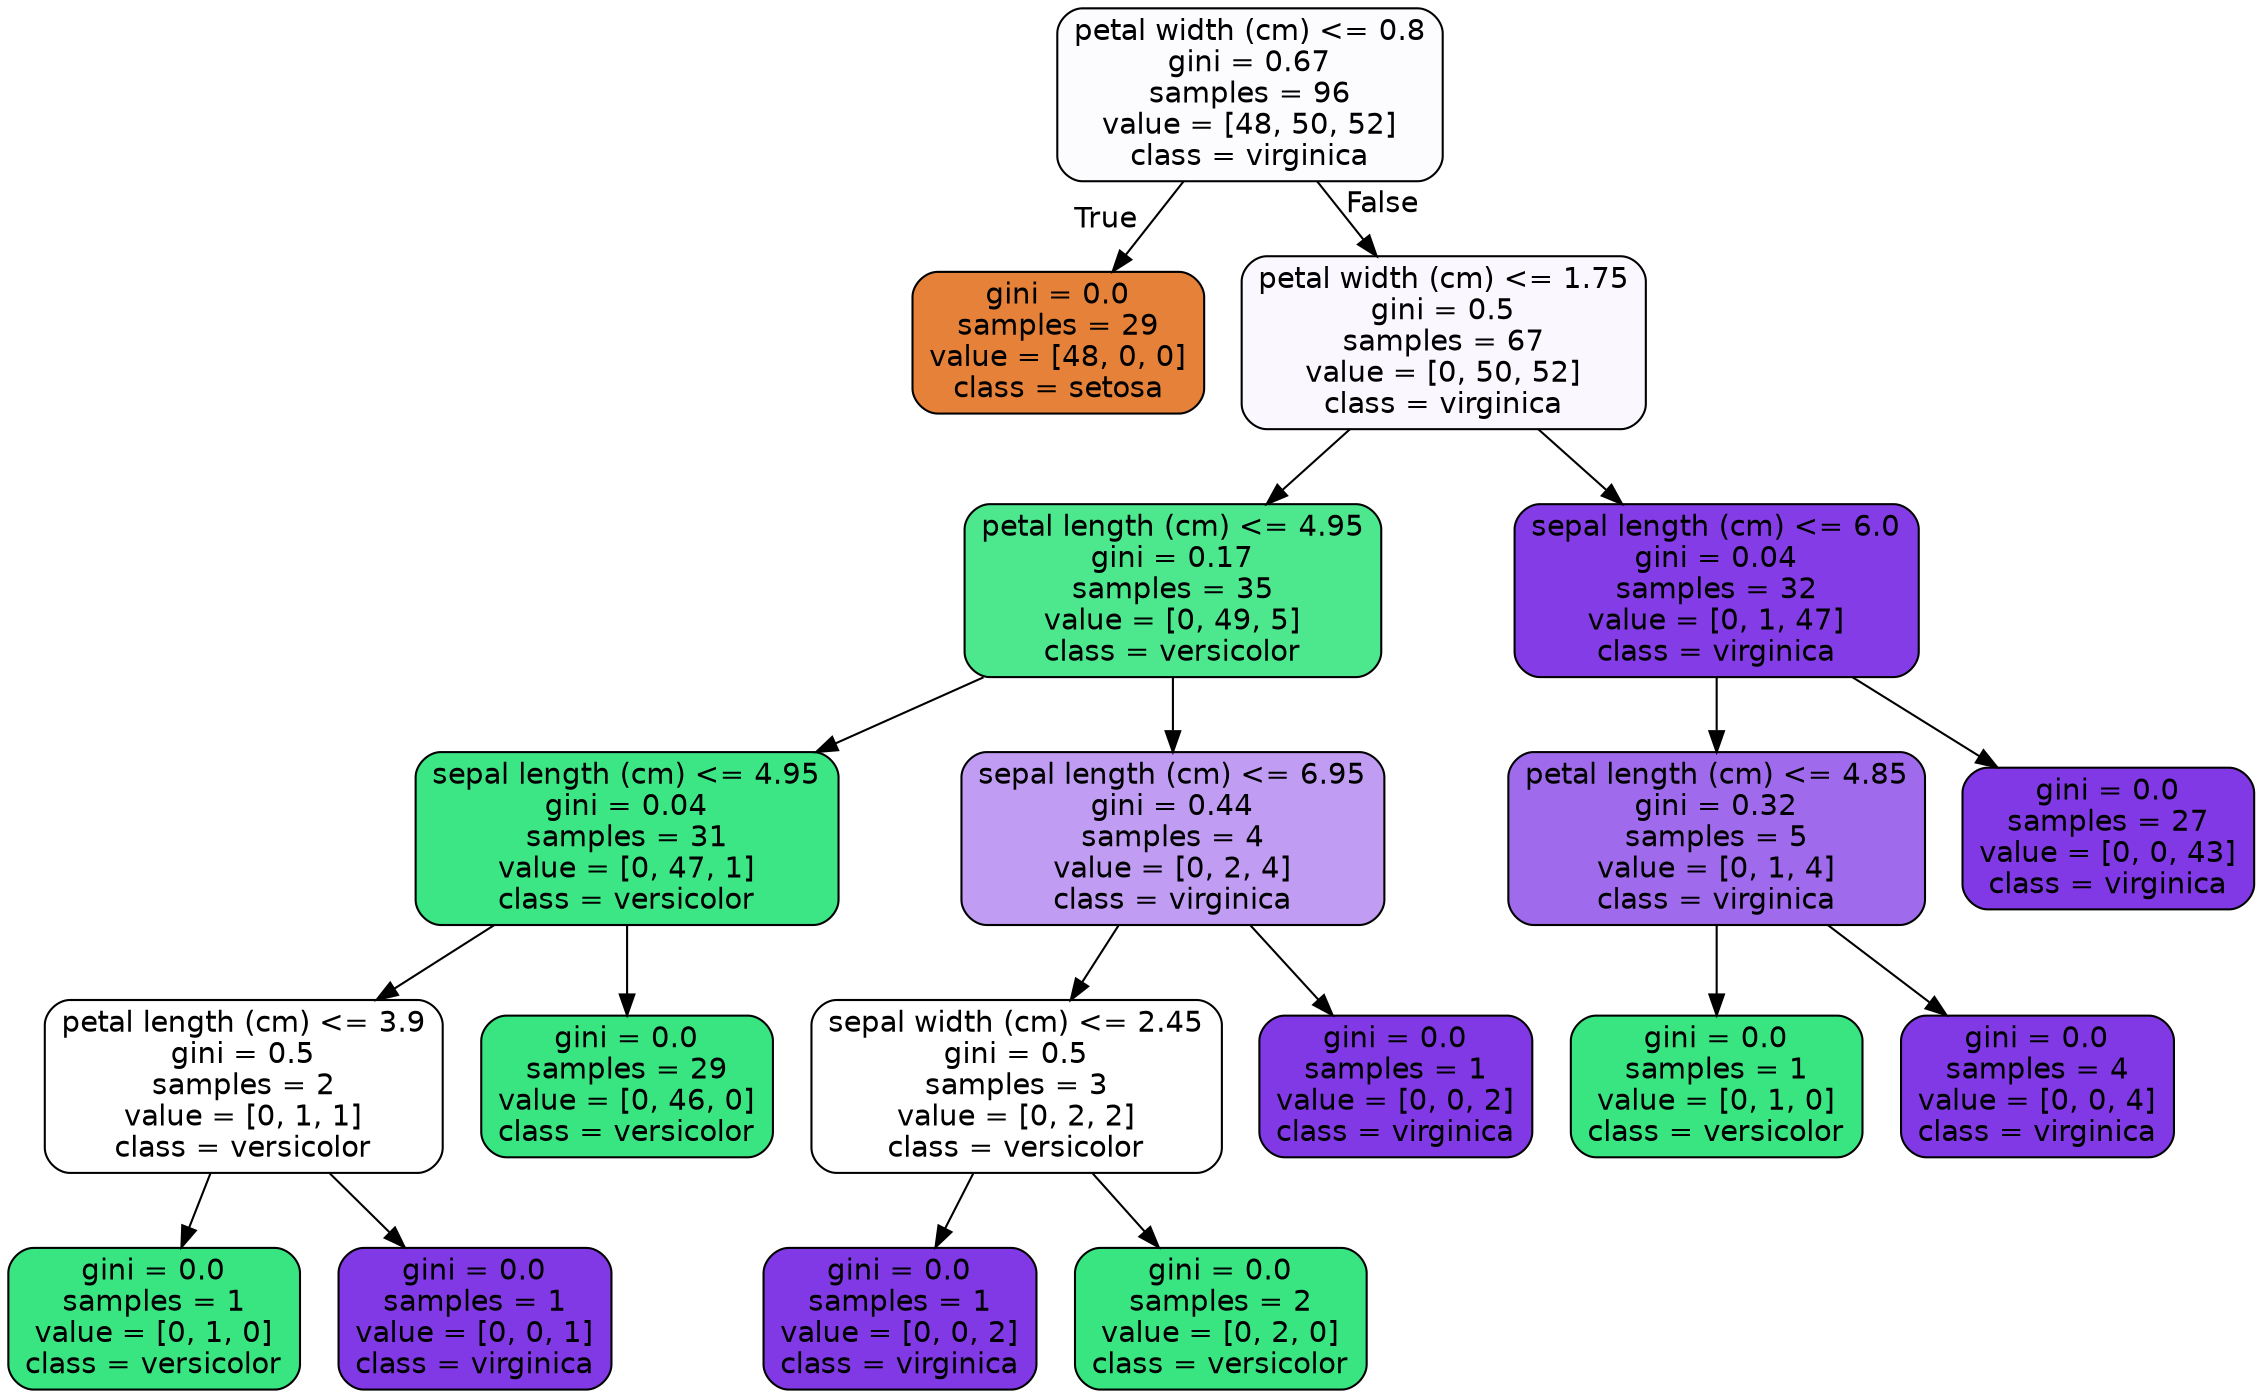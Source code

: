 digraph Tree {
node [shape=box, style="filled, rounded", color="black", fontname=helvetica] ;
edge [fontname=helvetica] ;
0 [label="petal width (cm) <= 0.8\ngini = 0.67\nsamples = 96\nvalue = [48, 50, 52]\nclass = virginica", fillcolor="#fcfbfe"] ;
1 [label="gini = 0.0\nsamples = 29\nvalue = [48, 0, 0]\nclass = setosa", fillcolor="#e58139"] ;
0 -> 1 [labeldistance=2.5, labelangle=45, headlabel="True"] ;
2 [label="petal width (cm) <= 1.75\ngini = 0.5\nsamples = 67\nvalue = [0, 50, 52]\nclass = virginica", fillcolor="#faf7fe"] ;
0 -> 2 [labeldistance=2.5, labelangle=-45, headlabel="False"] ;
3 [label="petal length (cm) <= 4.95\ngini = 0.17\nsamples = 35\nvalue = [0, 49, 5]\nclass = versicolor", fillcolor="#4de88e"] ;
2 -> 3 ;
4 [label="sepal length (cm) <= 4.95\ngini = 0.04\nsamples = 31\nvalue = [0, 47, 1]\nclass = versicolor", fillcolor="#3de684"] ;
3 -> 4 ;
5 [label="petal length (cm) <= 3.9\ngini = 0.5\nsamples = 2\nvalue = [0, 1, 1]\nclass = versicolor", fillcolor="#ffffff"] ;
4 -> 5 ;
6 [label="gini = 0.0\nsamples = 1\nvalue = [0, 1, 0]\nclass = versicolor", fillcolor="#39e581"] ;
5 -> 6 ;
7 [label="gini = 0.0\nsamples = 1\nvalue = [0, 0, 1]\nclass = virginica", fillcolor="#8139e5"] ;
5 -> 7 ;
8 [label="gini = 0.0\nsamples = 29\nvalue = [0, 46, 0]\nclass = versicolor", fillcolor="#39e581"] ;
4 -> 8 ;
9 [label="sepal length (cm) <= 6.95\ngini = 0.44\nsamples = 4\nvalue = [0, 2, 4]\nclass = virginica", fillcolor="#c09cf2"] ;
3 -> 9 ;
10 [label="sepal width (cm) <= 2.45\ngini = 0.5\nsamples = 3\nvalue = [0, 2, 2]\nclass = versicolor", fillcolor="#ffffff"] ;
9 -> 10 ;
11 [label="gini = 0.0\nsamples = 1\nvalue = [0, 0, 2]\nclass = virginica", fillcolor="#8139e5"] ;
10 -> 11 ;
12 [label="gini = 0.0\nsamples = 2\nvalue = [0, 2, 0]\nclass = versicolor", fillcolor="#39e581"] ;
10 -> 12 ;
13 [label="gini = 0.0\nsamples = 1\nvalue = [0, 0, 2]\nclass = virginica", fillcolor="#8139e5"] ;
9 -> 13 ;
14 [label="sepal length (cm) <= 6.0\ngini = 0.04\nsamples = 32\nvalue = [0, 1, 47]\nclass = virginica", fillcolor="#843de6"] ;
2 -> 14 ;
15 [label="petal length (cm) <= 4.85\ngini = 0.32\nsamples = 5\nvalue = [0, 1, 4]\nclass = virginica", fillcolor="#a06aec"] ;
14 -> 15 ;
16 [label="gini = 0.0\nsamples = 1\nvalue = [0, 1, 0]\nclass = versicolor", fillcolor="#39e581"] ;
15 -> 16 ;
17 [label="gini = 0.0\nsamples = 4\nvalue = [0, 0, 4]\nclass = virginica", fillcolor="#8139e5"] ;
15 -> 17 ;
18 [label="gini = 0.0\nsamples = 27\nvalue = [0, 0, 43]\nclass = virginica", fillcolor="#8139e5"] ;
14 -> 18 ;
}